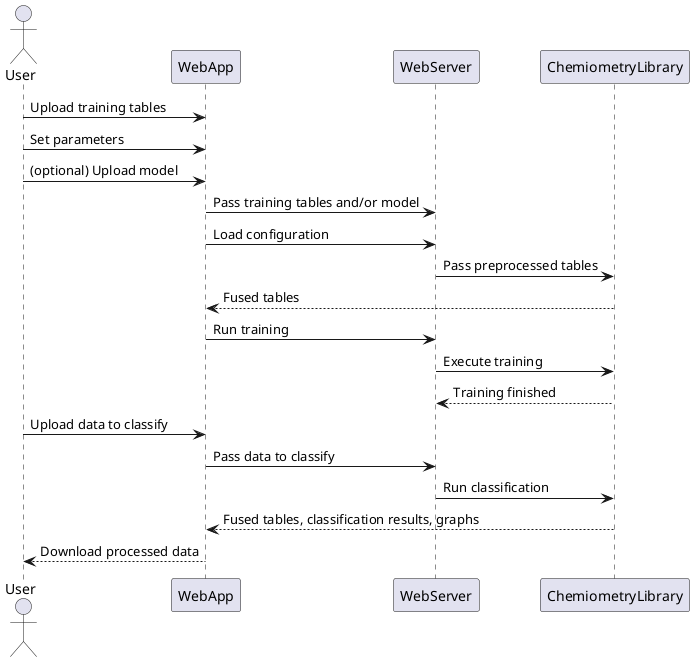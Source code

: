 @startuml
actor User
participant WebApp
participant WebServer
participant ChemiometryLibrary

User -> WebApp : Upload training tables
User -> WebApp : Set parameters
User -> WebApp : (optional) Upload model


WebApp -> WebServer : Pass training tables and/or model
WebApp -> WebServer : Load configuration

WebServer -> ChemiometryLibrary  : Pass preprocessed tables
ChemiometryLibrary --> WebApp : Fused tables


WebApp -> WebServer : Run training
WebServer -> ChemiometryLibrary : Execute training
ChemiometryLibrary --> WebServer : Training finished


User -> WebApp : Upload data to classify
WebApp -> WebServer : Pass data to classify
WebServer -> ChemiometryLibrary: Run classification
ChemiometryLibrary --> WebApp : Fused tables, classification results, graphs

WebApp --> User : Download processed data
@enduml